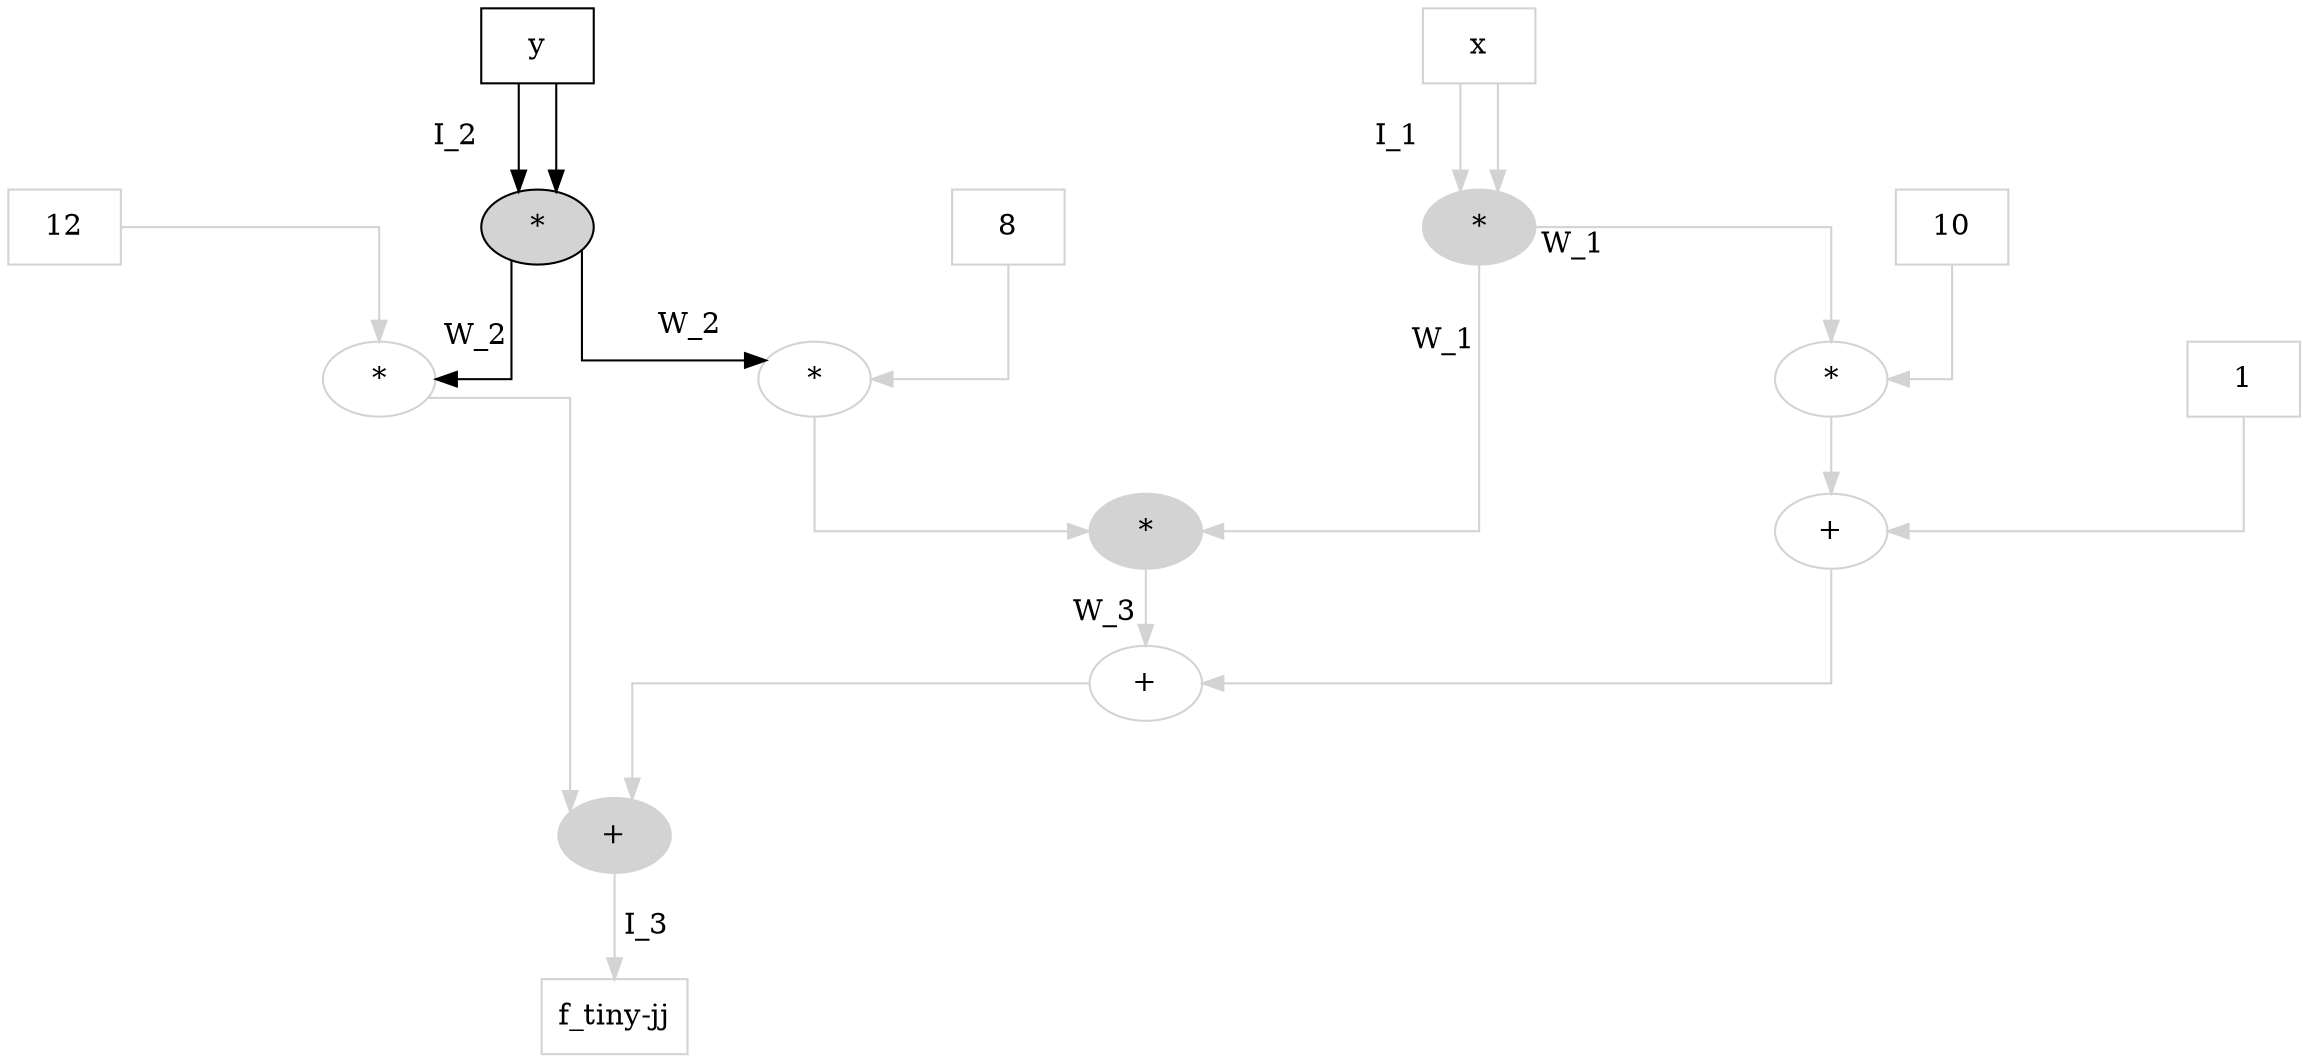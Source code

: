 digraph G2F {
	graph [center=true,
		forcelabels=true,
		nodesep=2.0,
		splines=ortho
	];
	n1	[color=lightgray,
		label=x,
		shape=box];
	n4	[color=lightgray,
		label="*",
		style=filled];
	n1 -> n4	[color=lightgray,
		label=I_1,
		labeldistance=4];
	n1 -> n4	[color=lightgray];
	n9	[color=lightgray,
		label="*"];
	n4 -> n9	[color=lightgray,
		labeldistance=2,
		taillabel=W_1];
	n13	[color=lightgray,
		label="*",
		style=filled];
	n4 -> n13	[color=lightgray,
		labeldistance=4,
		taillabel=W_1];
	n2	[label=y,
		shape=box];
	n6	[label="*",
		style=filled];
	n2 -> n6	[label=I_2];
	n2 -> n6;
	n10	[color=lightgray,
		label="*"];
	n6 -> n10	[headlabel=W_2,
		labeldistance=4];
	n11	[color=lightgray,
		label="*"];
	n6 -> n11	[labeldistance=4,
		taillabel=W_2];
	n3	[color=lightgray,
		label=10,
		shape=box];
	n3 -> n9	[color=lightgray];
	n12	[color=lightgray,
		label="+"];
	n9 -> n12	[color=lightgray];
	n14	[color=lightgray,
		label="+"];
	n13 -> n14	[color=lightgray,
		xlabel="W_3 "];
	n5	[color=lightgray,
		label=8,
		shape=box];
	n5 -> n10	[color=lightgray];
	n10 -> n13	[color=lightgray];
	n15	[color=lightgray,
		label="+",
		style=filled];
	n11 -> n15	[color=lightgray];
	n7	[color=lightgray,
		label=12,
		shape=box];
	n7 -> n11	[color=lightgray];
	n8	[color=lightgray,
		label=1,
		shape=box];
	n8 -> n12	[color=lightgray];
	n12 -> n14	[color=lightgray];
	n16	[color=lightgray,
		label="f_tiny-jj",
		shape=box];
	n15 -> n16	[color=lightgray,
		label=" I_3",
		labeldistance=2];
	n14 -> n15	[color=lightgray];
}
